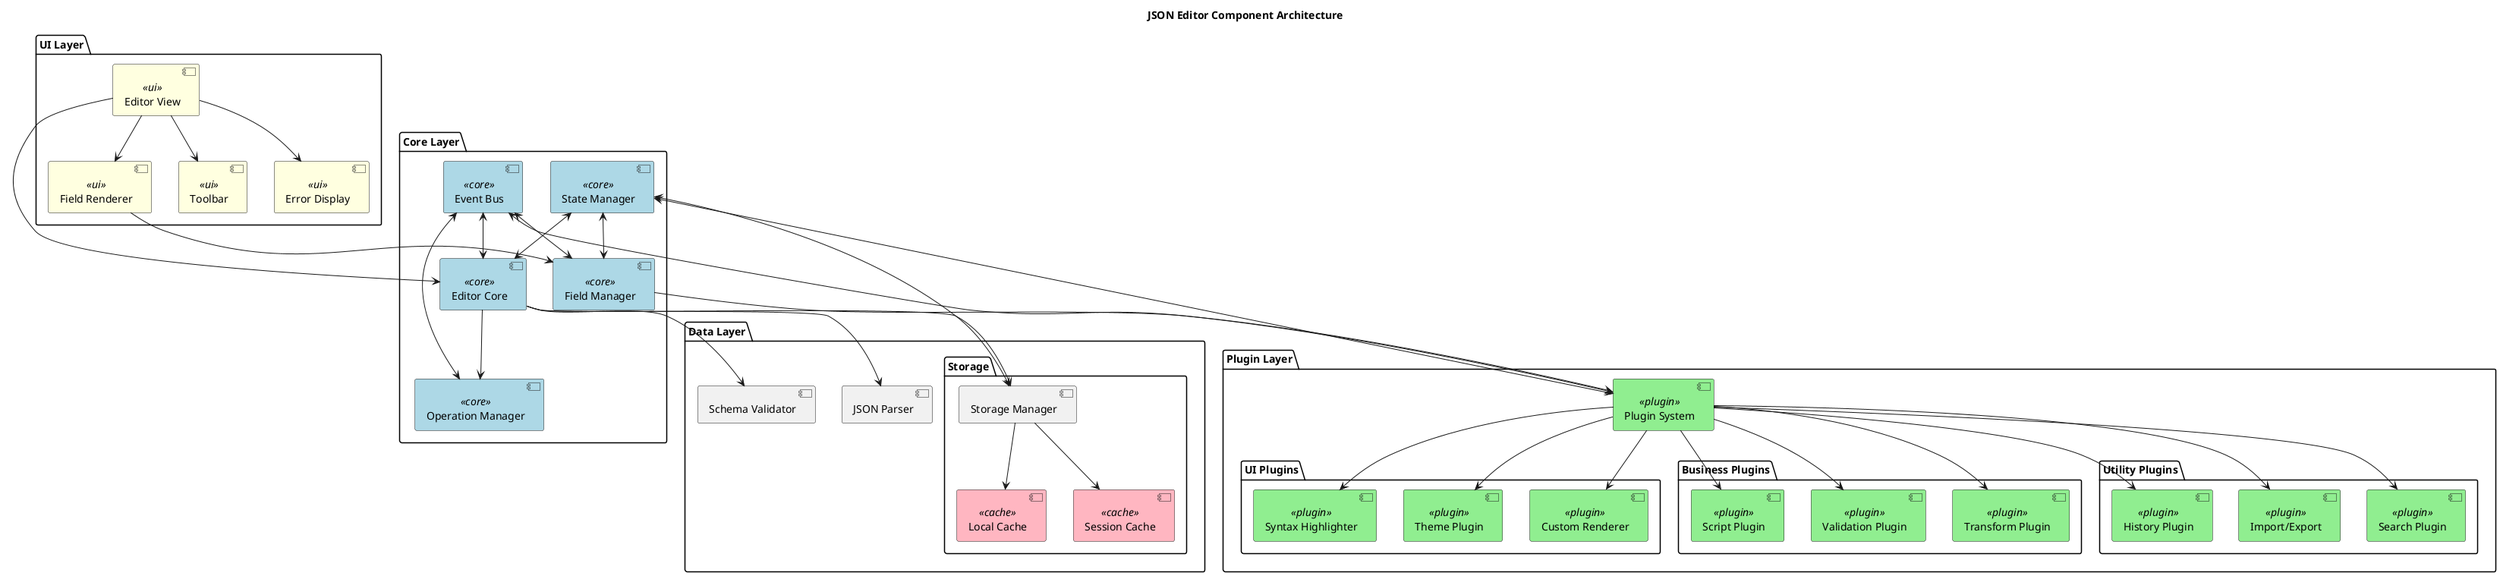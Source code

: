 @startuml JSONEditor Components

title JSON Editor Component Architecture

' 定义组件样式
skinparam component {
    BackgroundColor<<core>> LightBlue
    BackgroundColor<<plugin>> LightGreen
    BackgroundColor<<ui>> LightYellow
    BackgroundColor<<cache>> LightPink
}

' UI 层
package "UI Layer" {
    [Editor View] <<ui>>
    [Field Renderer] <<ui>>
    [Toolbar] <<ui>>
    [Error Display] <<ui>>
}

' 核心层
package "Core Layer" {
    [Editor Core] <<core>>
    [Field Manager] <<core>>
    [State Manager] <<core>>
    [Event Bus] <<core>>
    [Operation Manager] <<core>>
}

' 插件层
package "Plugin Layer" {
    package "UI Plugins" {
        [Theme Plugin] <<plugin>>
        [Syntax Highlighter] <<plugin>>
        [Custom Renderer] <<plugin>>
    }
    
    package "Business Plugins" {
        [Validation Plugin] <<plugin>>
        [Script Plugin] <<plugin>>
        [Transform Plugin] <<plugin>>
    }
    
    package "Utility Plugins" {
        [Import/Export] <<plugin>>
        [History Plugin] <<plugin>>
        [Search Plugin] <<plugin>>
    }
    
    [Plugin System] <<plugin>>
}

' 数据层
package "Data Layer" {
    [JSON Parser]
    [Schema Validator]
    
    package "Storage" {
        [Storage Manager]
        [Local Cache] <<cache>>
        [Session Cache] <<cache>>
    }
}

' 定义依赖关系
[Editor View] --> [Editor Core]
[Editor View] --> [Field Renderer]
[Editor View] --> [Toolbar]
[Editor View] --> [Error Display]

[Field Renderer] --> [Field Manager]
[Field Manager] --> [Plugin System]

[Editor Core] --> [JSON Parser]
[Editor Core] --> [Schema Validator]
[Editor Core] --> [Storage Manager]
[Editor Core] --> [Operation Manager]

[Storage Manager] --> [Local Cache]
[Storage Manager] --> [Session Cache]

[Plugin System] --> [Theme Plugin]
[Plugin System] --> [Syntax Highlighter]
[Plugin System] --> [Custom Renderer]
[Plugin System] --> [Validation Plugin]
[Plugin System] --> [Script Plugin]
[Plugin System] --> [Transform Plugin]
[Plugin System] --> [Import/Export]
[Plugin System] --> [History Plugin]
[Plugin System] --> [Search Plugin]

[Event Bus] <--> [Editor Core]
[Event Bus] <--> [Field Manager]
[Event Bus] <--> [Plugin System]
[Event Bus] <--> [Operation Manager]

[State Manager] <--> [Editor Core]
[State Manager] <--> [Field Manager]
[State Manager] <--> [Plugin System]
[State Manager] <--> [Storage Manager]

@enduml 